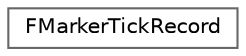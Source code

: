 digraph "Graphical Class Hierarchy"
{
 // INTERACTIVE_SVG=YES
 // LATEX_PDF_SIZE
  bgcolor="transparent";
  edge [fontname=Helvetica,fontsize=10,labelfontname=Helvetica,labelfontsize=10];
  node [fontname=Helvetica,fontsize=10,shape=box,height=0.2,width=0.4];
  rankdir="LR";
  Node0 [id="Node000000",label="FMarkerTickRecord",height=0.2,width=0.4,color="grey40", fillcolor="white", style="filled",URL="$d1/d40/structFMarkerTickRecord.html",tooltip=" "];
}
